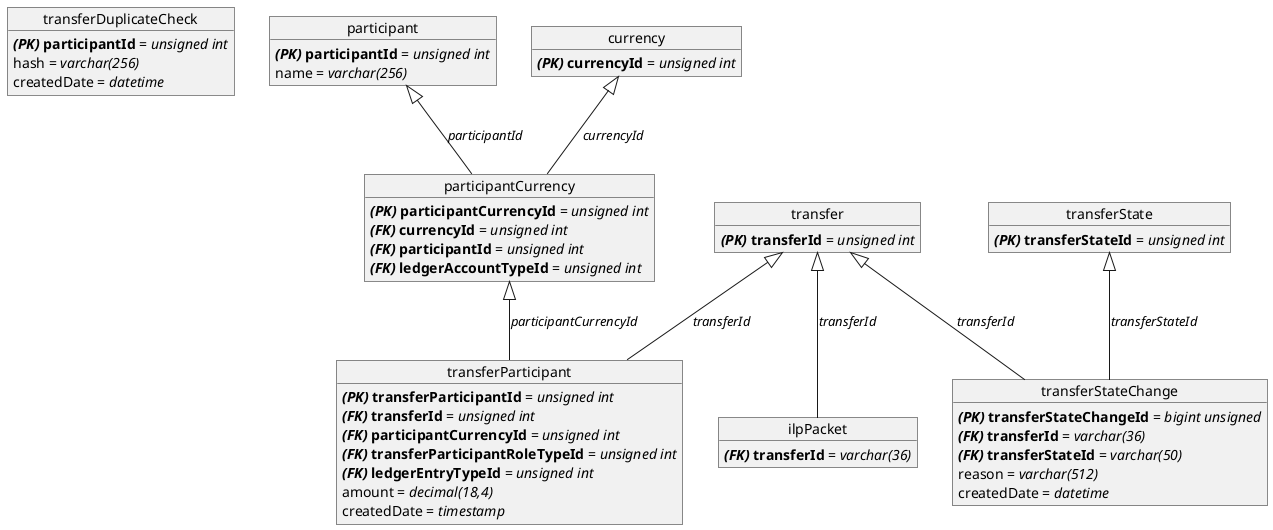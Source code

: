 @startuml

object transferDuplicateCheck
    transferDuplicateCheck : **//(PK)// participantId** = //unsigned int//
    transferDuplicateCheck : hash = //varchar(256)//
    transferDuplicateCheck : createdDate = //datetime//
object transfer
    transfer : **//(PK)// transferId** = //unsigned int//
object transferParticipant
    transferParticipant : **//(PK)// transferParticipantId** = //unsigned int//
    transferParticipant : **//(FK)// transferId** = //unsigned int//
    transferParticipant : **//(FK)// participantCurrencyId** = //unsigned int//
    transferParticipant : **//(FK)// transferParticipantRoleTypeId** = //unsigned int//
    transferParticipant : **//(FK)// ledgerEntryTypeId** = //unsigned int//
    transferParticipant : amount = //decimal(18,4)//
    transferParticipant : createdDate = //timestamp//
object participantCurrency
    participantCurrency : **//(PK)// participantCurrencyId** = //unsigned int//
    participantCurrency : **//(FK)// currencyId** = //unsigned int//
    participantCurrency : **//(FK)// participantId** = //unsigned int//
    participantCurrency : **//(FK)// ledgerAccountTypeId** = //unsigned int//
object ilpPacket
    ilpPacket : **//(FK)// transferId** = //varchar(36)//
object transferState
    transferState : **//(PK)// transferStateId** = //unsigned int//
object transferStateChange
    transferStateChange : **//(PK)// transferStateChangeId** = //bigint unsigned//
    transferStateChange : **//(FK)// transferId** = //varchar(36)//
    transferStateChange : **//(FK)// transferStateId** = //varchar(50)//
    transferStateChange : reason = //varchar(512)//
    transferStateChange : createdDate = //datetime//
object participant
    participant : **//(PK)// participantId** = //unsigned int//
    participant : name = //varchar(256)//
object currency
    currency : **//(PK)// currencyId** = //unsigned int//

transfer <|-- ilpPacket : //transferId//
transfer <|-- transferParticipant : //transferId//
currency <|-- participantCurrency : //currencyId//
participantCurrency <|-- transferParticipant : //participantCurrencyId//
participant <|-- participantCurrency : //participantId//
transferState <|-- transferStateChange : //transferStateId//
transfer <|-- transferStateChange : //transferId//

@enduml
